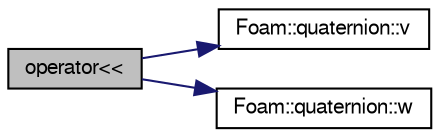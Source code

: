 digraph "operator&lt;&lt;"
{
  bgcolor="transparent";
  edge [fontname="FreeSans",fontsize="10",labelfontname="FreeSans",labelfontsize="10"];
  node [fontname="FreeSans",fontsize="10",shape=record];
  rankdir="LR";
  Node119696 [label="operator\<\<",height=0.2,width=0.4,color="black", fillcolor="grey75", style="filled", fontcolor="black"];
  Node119696 -> Node119697 [color="midnightblue",fontsize="10",style="solid",fontname="FreeSans"];
  Node119697 [label="Foam::quaternion::v",height=0.2,width=0.4,color="black",URL="$a28130.html#a0b28d9569e4deded6b9ae485461d0b04",tooltip="Vector part of the quaternion ( = axis of rotation) "];
  Node119696 -> Node119698 [color="midnightblue",fontsize="10",style="solid",fontname="FreeSans"];
  Node119698 [label="Foam::quaternion::w",height=0.2,width=0.4,color="black",URL="$a28130.html#a65b3f9bfe6acd8b71cefd575fab0d05c",tooltip="Scalar part of the quaternion ( = cos(theta/2) for rotation) "];
}
